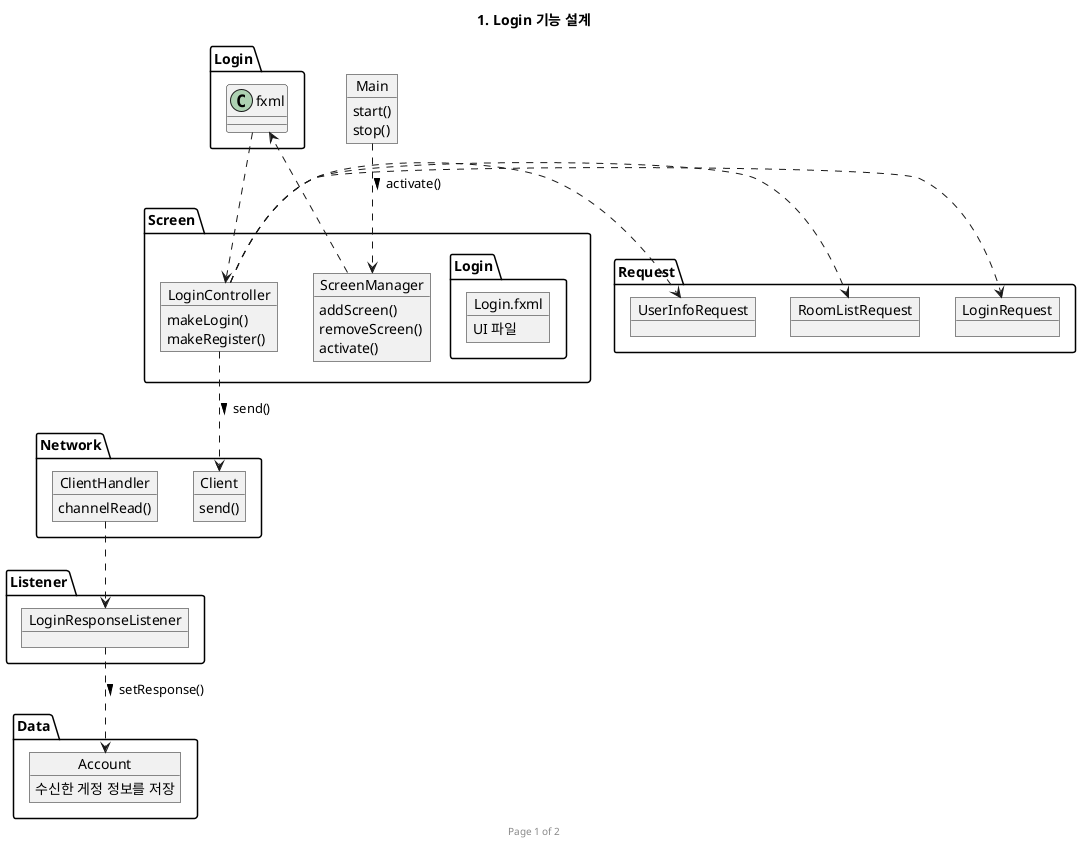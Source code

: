 @startuml
title 1. Login 기능 설계
footer Page 1 of 2

object Main {
    start()
    stop()
}

package Screen
{

    object ScreenManager {
        addScreen()
        removeScreen()
        activate()
    }

    object Login.fxml {
        UI 파일
    }

    object LoginController {
        makeLogin()
        makeRegister()
    }
}

package Request
{
    object LoginRequest
    object RoomListRequest
    object UserInfoRequest
}

package Network
{
    object Client {
        send()
    }

    object ClientHandler {
        channelRead()
    }
}

package Listener
{
    object LoginResponseListener
}

package Data
{
    object Account {
        수신한 게정 정보를 저장
    }
}

Main ..> ScreenManager : activate() >
ScreenManager .> Login.fxml
Login.fxml ..> LoginController
LoginController ..> Client : send() >

LoginController .> LoginRequest
LoginController .> RoomListRequest
LoginController .> UserInfoRequest

ClientHandler ..> LoginResponseListener
LoginResponseListener ..> Account : setResponse() >

newpage

title 2. Waiting Room 기능 설계
footer Page 2 of 2

package Screen
{

    object ScreenManager {
        addScreen()
        removeScreen()
        activate()
    }

    object WaitRoom.fxml {
        UI 파일
    }

    object WaitRoomController {
        updateInfo()
        createRoom()
        updateRoomInfo()
        updateUserInfo()
    }
}

package Listener
{
    object CreateRoomResponseListener
    object RoomListResponseListener
    object UserResponseListener

}

package Request
{
    object RoomListRequest
    object UserInfoRequest
    object CreateRoomRequest
}

package Data
{
    object User {
    }

    object RoomInfo {
    }
}

package Network
{
    object Client {
        send()
    }

    object ClientHandler {
        channelRead()
    }
}

ScreenManager ..> WaitRoom.fxml
WaitRoom.fxml ..> WaitRoomController
WaitRoomController ..> Client : send() >

WaitRoomController .> RoomListRequest
WaitRoomController .> UserInfoRequest
WaitRoomController .> CreateRoomRequest

ClientHandler ..> CreateRoomResponseListener
ClientHandler ...> RoomListResponseListener
ClientHandler ..> UserResponseListener

CreateRoomResponseListener ..> RoomInfo : setResponse() >
UserResponseListener ..> User : setResponse() >

RoomListResponseListener ....> WaitRoomController : updateRoomInfo() >
@enduml
